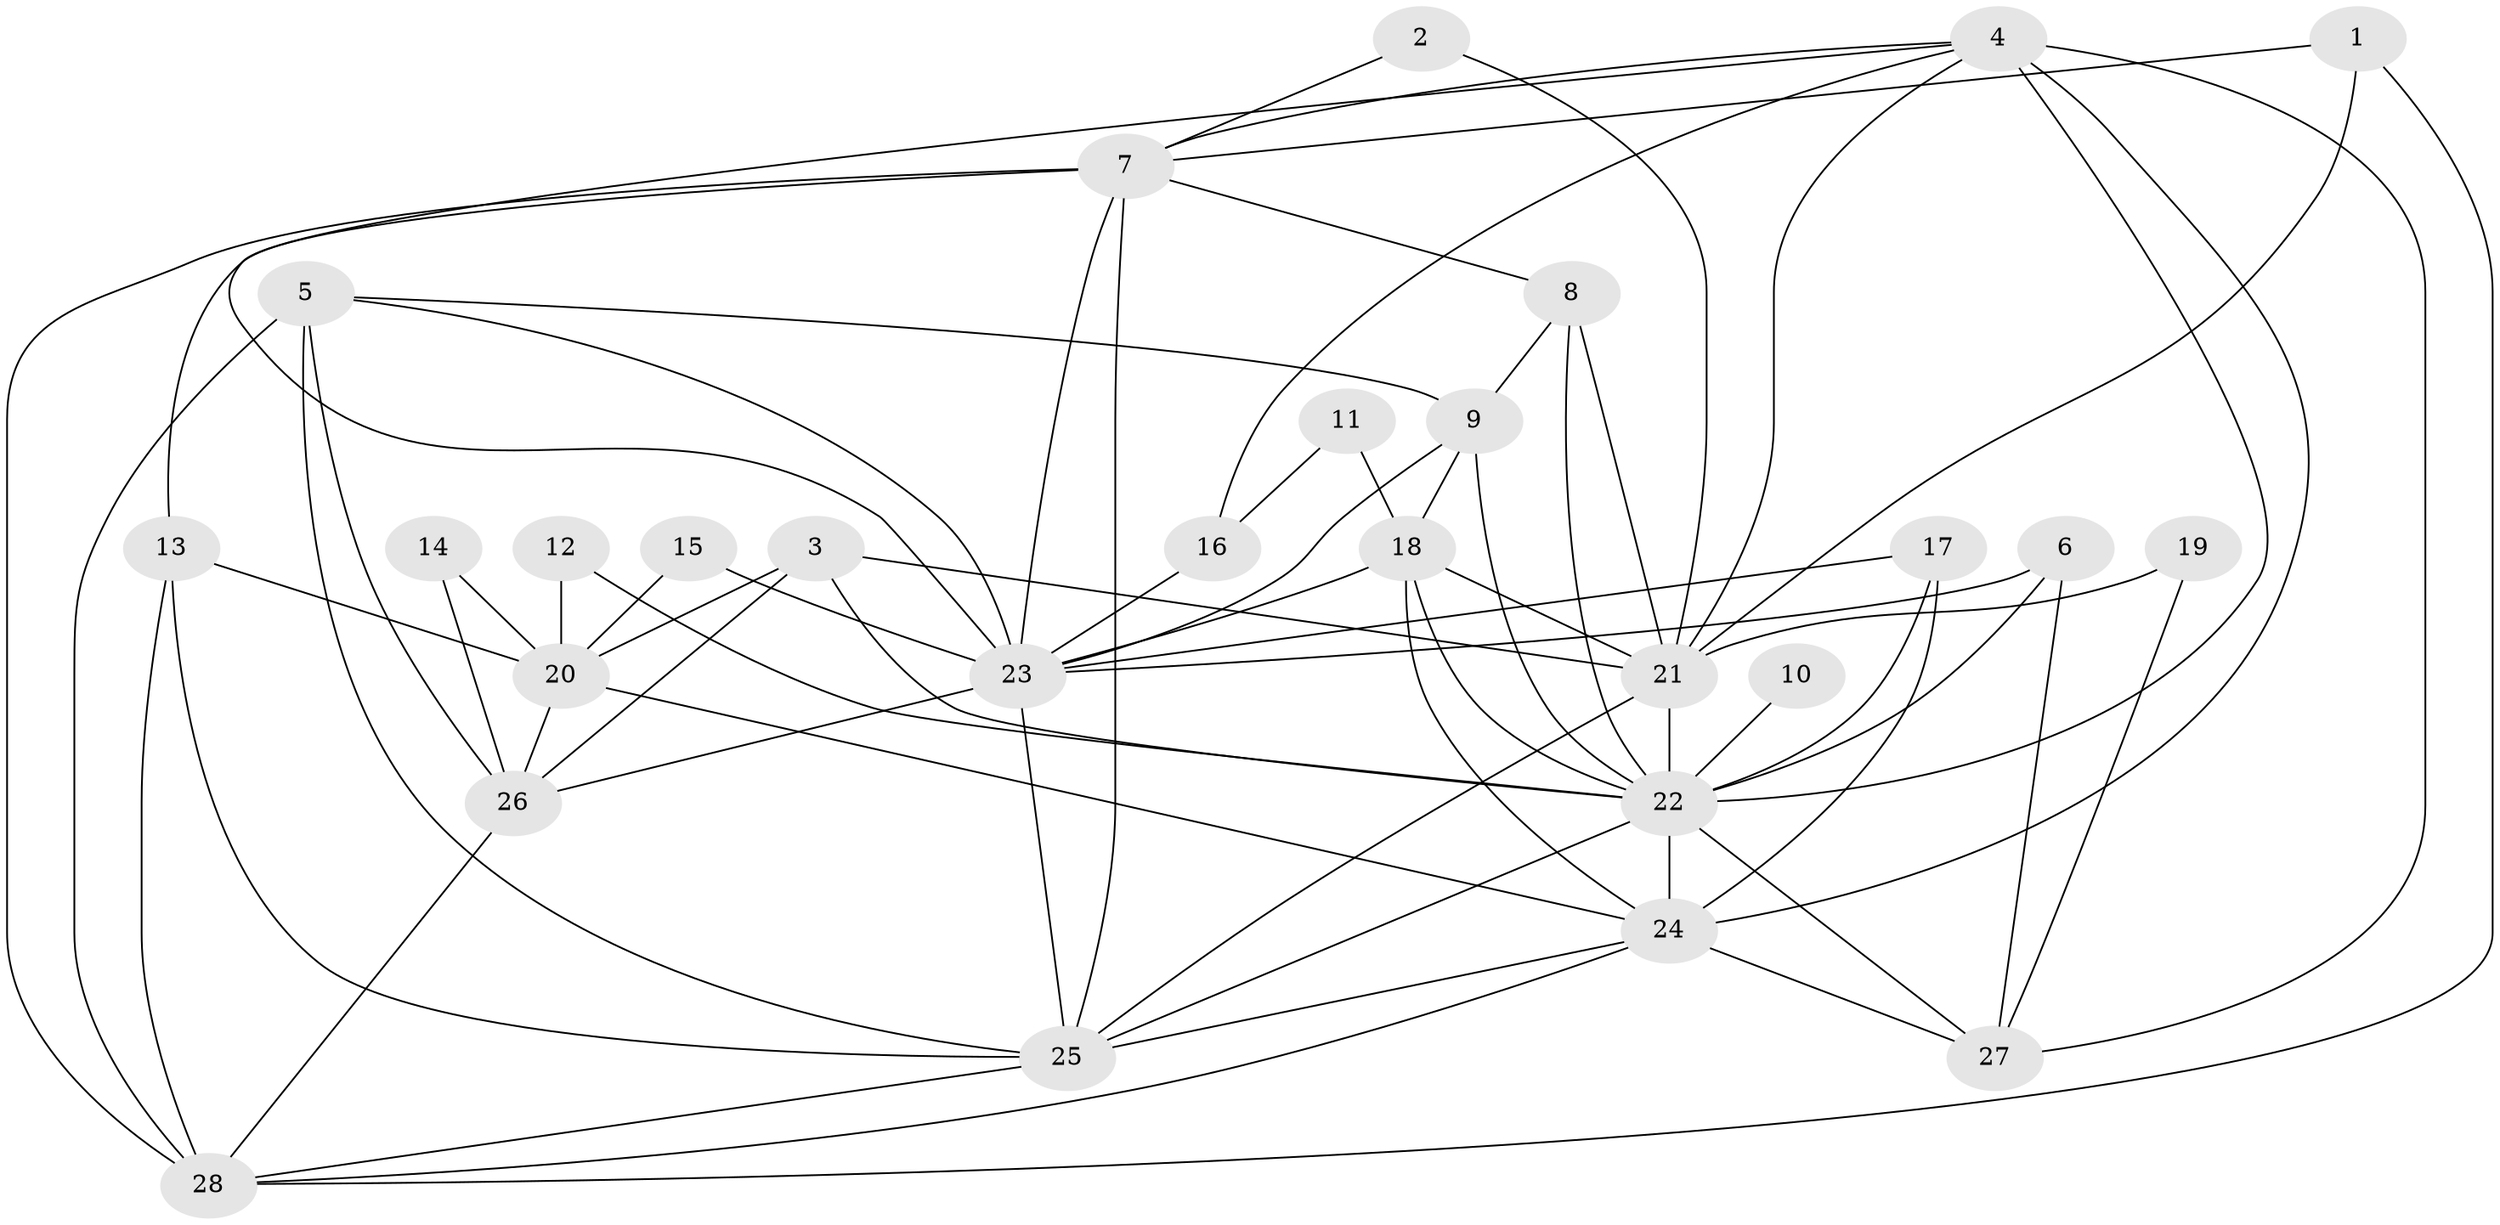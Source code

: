 // original degree distribution, {2: 0.17857142857142858, 4: 0.30357142857142855, 5: 0.23214285714285715, 3: 0.17857142857142858, 6: 0.05357142857142857, 7: 0.03571428571428571, 9: 0.017857142857142856}
// Generated by graph-tools (version 1.1) at 2025/26/03/09/25 03:26:15]
// undirected, 28 vertices, 71 edges
graph export_dot {
graph [start="1"]
  node [color=gray90,style=filled];
  1;
  2;
  3;
  4;
  5;
  6;
  7;
  8;
  9;
  10;
  11;
  12;
  13;
  14;
  15;
  16;
  17;
  18;
  19;
  20;
  21;
  22;
  23;
  24;
  25;
  26;
  27;
  28;
  1 -- 7 [weight=1.0];
  1 -- 21 [weight=2.0];
  1 -- 28 [weight=1.0];
  2 -- 7 [weight=1.0];
  2 -- 21 [weight=1.0];
  3 -- 20 [weight=1.0];
  3 -- 21 [weight=1.0];
  3 -- 22 [weight=1.0];
  3 -- 26 [weight=1.0];
  4 -- 7 [weight=1.0];
  4 -- 16 [weight=1.0];
  4 -- 21 [weight=1.0];
  4 -- 22 [weight=1.0];
  4 -- 23 [weight=1.0];
  4 -- 24 [weight=2.0];
  4 -- 27 [weight=1.0];
  5 -- 9 [weight=1.0];
  5 -- 23 [weight=1.0];
  5 -- 25 [weight=1.0];
  5 -- 26 [weight=1.0];
  5 -- 28 [weight=2.0];
  6 -- 22 [weight=1.0];
  6 -- 23 [weight=1.0];
  6 -- 27 [weight=1.0];
  7 -- 8 [weight=1.0];
  7 -- 13 [weight=1.0];
  7 -- 23 [weight=1.0];
  7 -- 25 [weight=1.0];
  7 -- 28 [weight=1.0];
  8 -- 9 [weight=1.0];
  8 -- 21 [weight=1.0];
  8 -- 22 [weight=3.0];
  9 -- 18 [weight=1.0];
  9 -- 22 [weight=1.0];
  9 -- 23 [weight=1.0];
  10 -- 22 [weight=2.0];
  11 -- 16 [weight=1.0];
  11 -- 18 [weight=3.0];
  12 -- 20 [weight=1.0];
  12 -- 22 [weight=1.0];
  13 -- 20 [weight=1.0];
  13 -- 25 [weight=1.0];
  13 -- 28 [weight=1.0];
  14 -- 20 [weight=1.0];
  14 -- 26 [weight=1.0];
  15 -- 20 [weight=1.0];
  15 -- 23 [weight=1.0];
  16 -- 23 [weight=2.0];
  17 -- 22 [weight=1.0];
  17 -- 23 [weight=1.0];
  17 -- 24 [weight=1.0];
  18 -- 21 [weight=1.0];
  18 -- 22 [weight=1.0];
  18 -- 23 [weight=1.0];
  18 -- 24 [weight=1.0];
  19 -- 21 [weight=1.0];
  19 -- 27 [weight=1.0];
  20 -- 24 [weight=1.0];
  20 -- 26 [weight=1.0];
  21 -- 22 [weight=2.0];
  21 -- 25 [weight=1.0];
  22 -- 24 [weight=2.0];
  22 -- 25 [weight=1.0];
  22 -- 27 [weight=2.0];
  23 -- 25 [weight=1.0];
  23 -- 26 [weight=1.0];
  24 -- 25 [weight=1.0];
  24 -- 27 [weight=1.0];
  24 -- 28 [weight=1.0];
  25 -- 28 [weight=1.0];
  26 -- 28 [weight=1.0];
}
